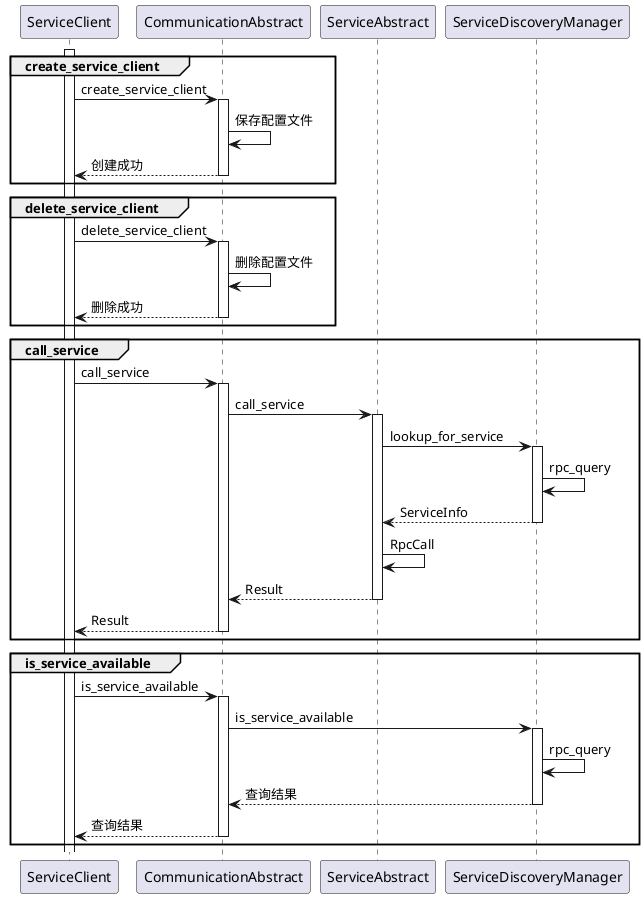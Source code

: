 @startuml
group create_service_client
activate ServiceClient
ServiceClient -> CommunicationAbstract : create_service_client
activate CommunicationAbstract
CommunicationAbstract -> CommunicationAbstract : 保存配置文件
CommunicationAbstract --> ServiceClient : 创建成功
deactivate CommunicationAbstract
end

group delete_service_client
activate ServiceClient
ServiceClient -> CommunicationAbstract : delete_service_client
activate CommunicationAbstract
CommunicationAbstract -> CommunicationAbstract : 删除配置文件
CommunicationAbstract --> ServiceClient : 删除成功
deactivate CommunicationAbstract
end

group call_service
activate ServiceClient
ServiceClient -> CommunicationAbstract : call_service
activate CommunicationAbstract
CommunicationAbstract -> ServiceAbstract : call_service
activate ServiceAbstract
ServiceAbstract -> ServiceDiscoveryManager : lookup_for_service
activate ServiceDiscoveryManager
ServiceDiscoveryManager -> ServiceDiscoveryManager : rpc_query
ServiceDiscoveryManager --> ServiceAbstract : ServiceInfo
deactivate ServiceDiscoveryManager
ServiceAbstract -> ServiceAbstract : RpcCall
ServiceAbstract --> CommunicationAbstract : Result
deactivate ServiceAbstract
CommunicationAbstract --> ServiceClient : Result
deactivate CommunicationAbstract
end

group is_service_available
activate ServiceClient
ServiceClient -> CommunicationAbstract : is_service_available
activate CommunicationAbstract
CommunicationAbstract -> ServiceDiscoveryManager : is_service_available
activate ServiceDiscoveryManager
ServiceDiscoveryManager -> ServiceDiscoveryManager : rpc_query
ServiceDiscoveryManager --> CommunicationAbstract : 查询结果
deactivate ServiceDiscoveryManager
CommunicationAbstract --> ServiceClient : 查询结果
deactivate CommunicationAbstract
end
@enduml